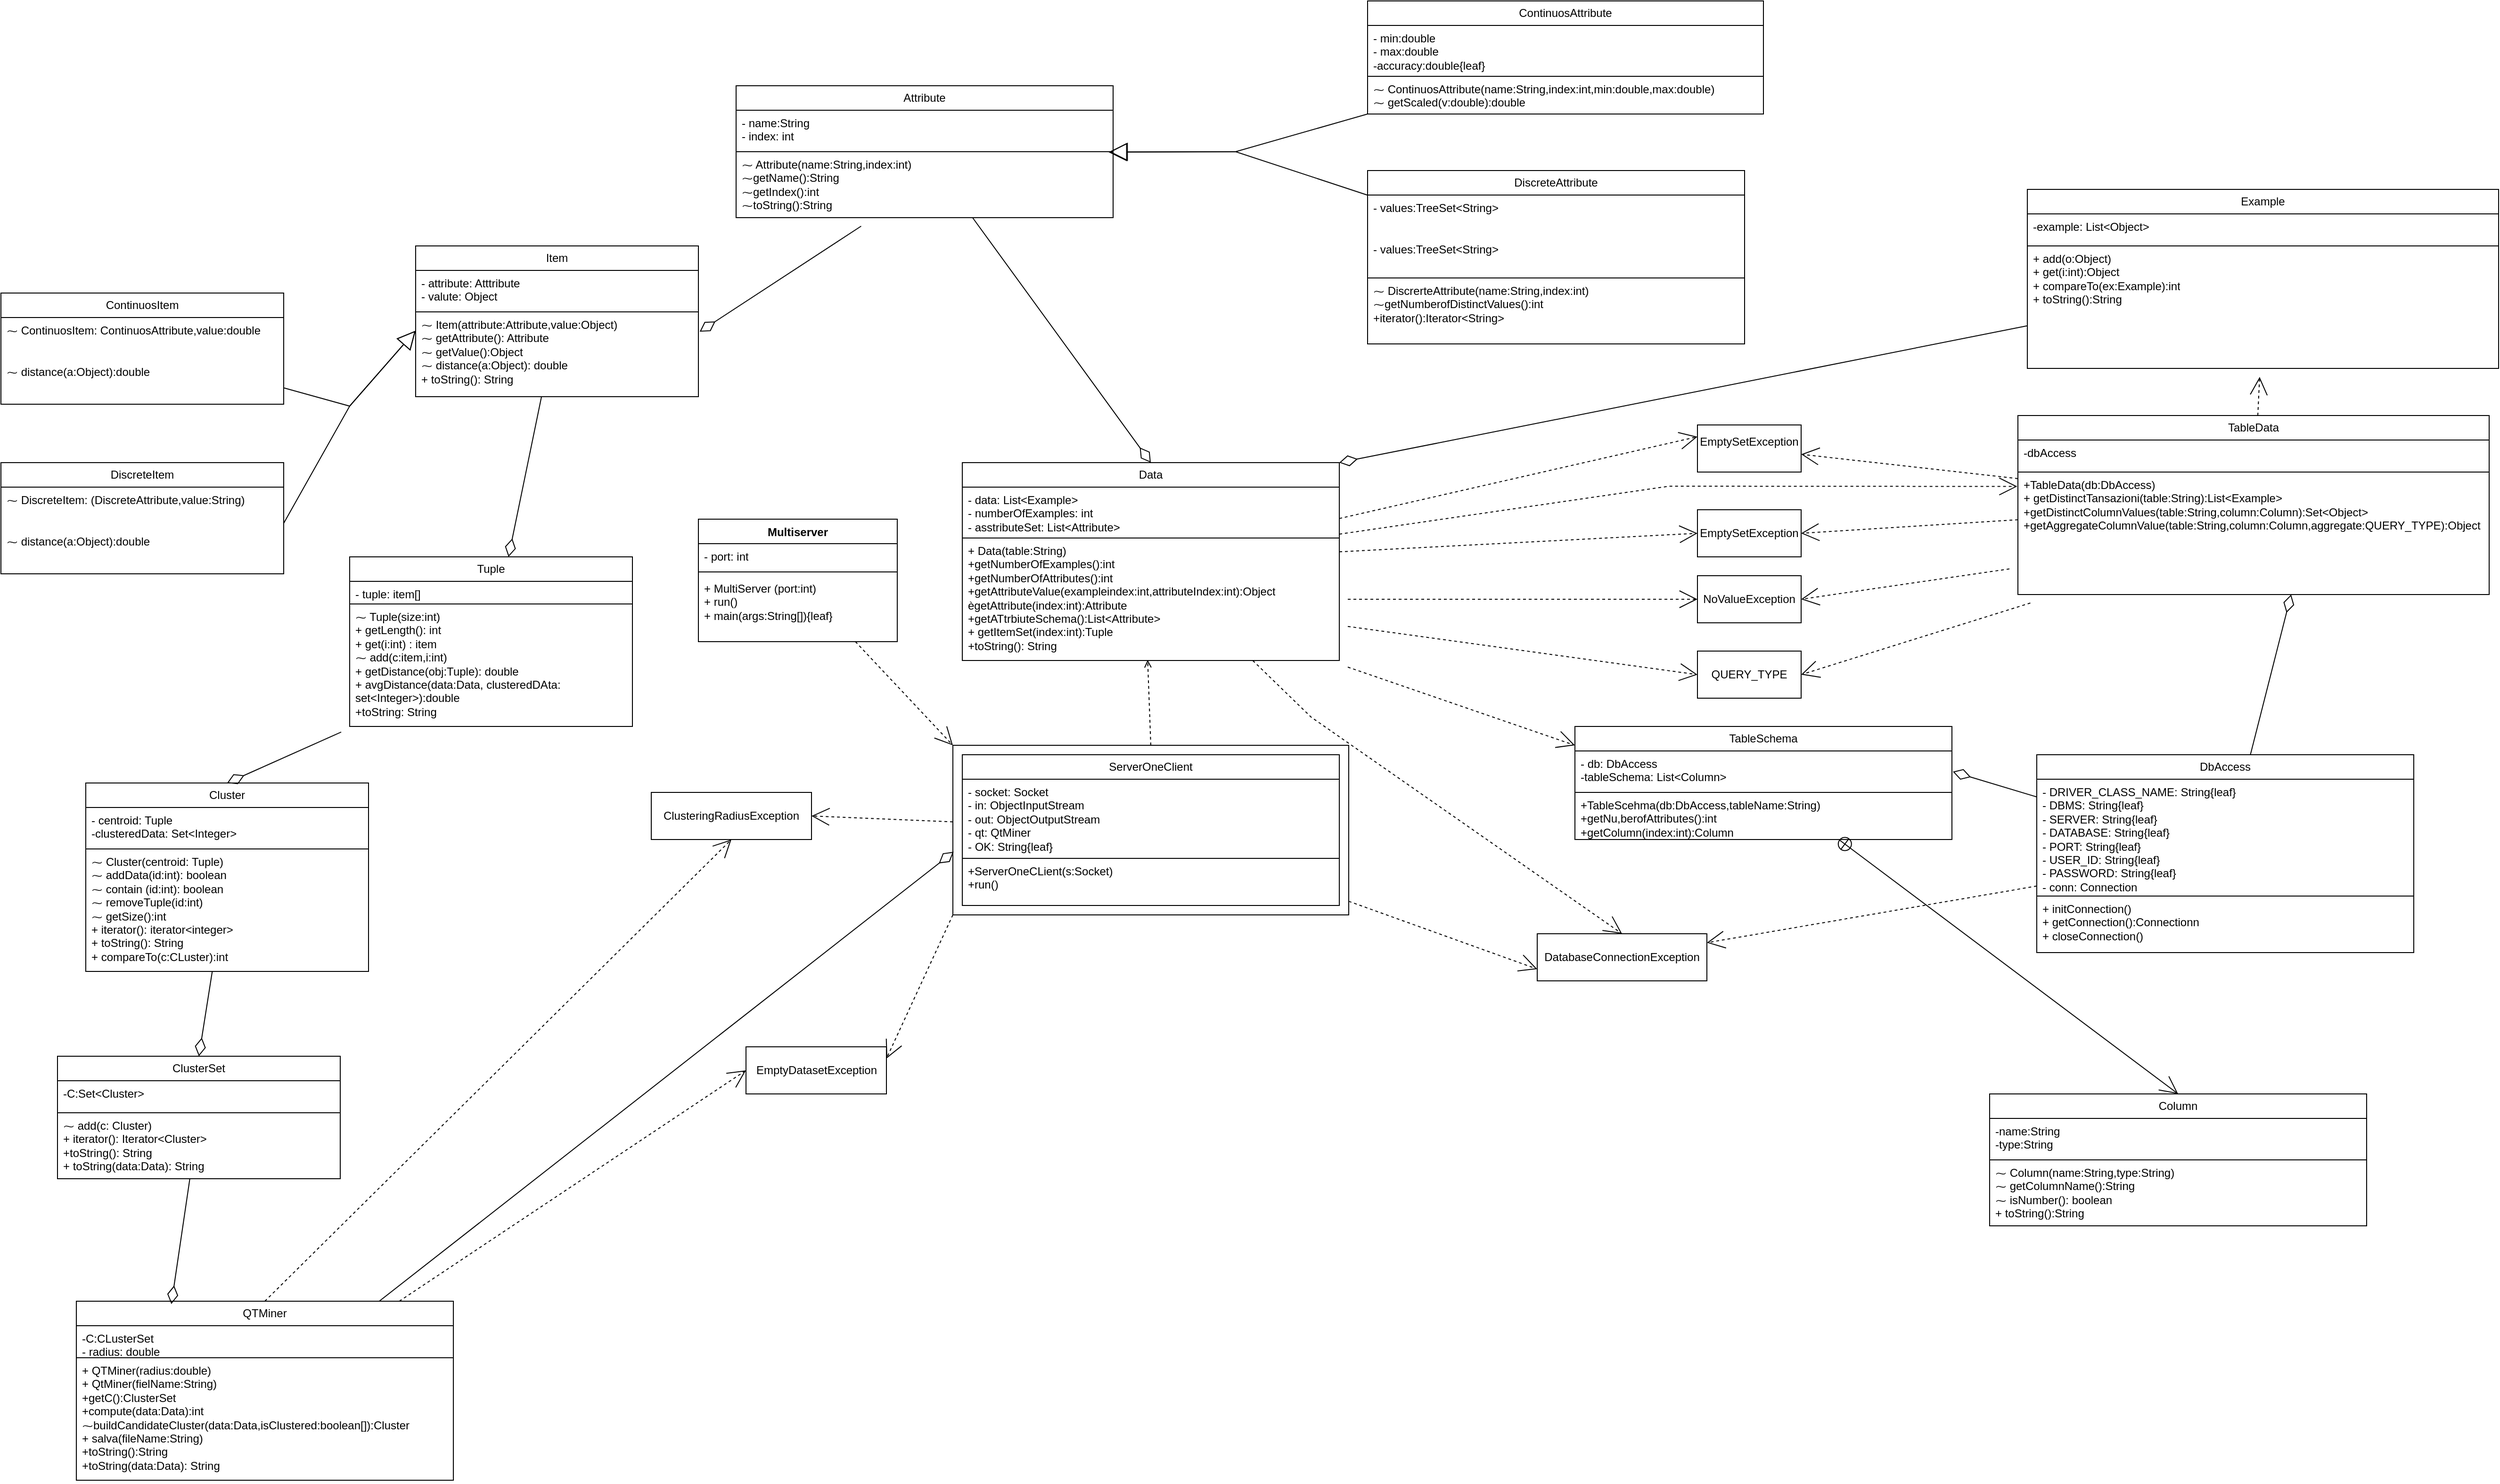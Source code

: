 <mxfile version="27.1.6">
  <diagram name="Pagina-1" id="mjdL0Gk-v7nQmJWpM4V3">
    <mxGraphModel dx="1026" dy="1801" grid="1" gridSize="10" guides="1" tooltips="1" connect="1" arrows="1" fold="1" page="1" pageScale="1" pageWidth="827" pageHeight="1169" math="0" shadow="0">
      <root>
        <mxCell id="0" />
        <mxCell id="1" parent="0" />
        <mxCell id="j_IgRKaj08mLGNsZqeZe-5" value="ContinuosItem" style="swimlane;fontStyle=0;childLayout=stackLayout;horizontal=1;startSize=26;fillColor=none;horizontalStack=0;resizeParent=1;resizeParentMax=0;resizeLast=0;collapsible=1;marginBottom=0;whiteSpace=wrap;html=1;" parent="1" vertex="1">
          <mxGeometry x="60" y="140" width="300" height="118" as="geometry" />
        </mxCell>
        <mxCell id="j_IgRKaj08mLGNsZqeZe-6" value="&lt;div&gt;⁓ ContinuosItem: ContinuosAttribute,value:double&lt;/div&gt;" style="text;strokeColor=none;fillColor=none;align=left;verticalAlign=top;spacingLeft=4;spacingRight=4;overflow=hidden;rotatable=0;points=[[0,0.5],[1,0.5]];portConstraint=eastwest;whiteSpace=wrap;html=1;" parent="j_IgRKaj08mLGNsZqeZe-5" vertex="1">
          <mxGeometry y="26" width="300" height="44" as="geometry" />
        </mxCell>
        <mxCell id="j_IgRKaj08mLGNsZqeZe-7" value="⁓ distance(a:Object):double" style="text;strokeColor=none;fillColor=none;align=left;verticalAlign=top;spacingLeft=4;spacingRight=4;overflow=hidden;rotatable=0;points=[[0,0.5],[1,0.5]];portConstraint=eastwest;whiteSpace=wrap;html=1;" parent="j_IgRKaj08mLGNsZqeZe-5" vertex="1">
          <mxGeometry y="70" width="300" height="48" as="geometry" />
        </mxCell>
        <mxCell id="Jh_SoKNnlVgna3IxLkLt-3" style="edgeStyle=none;shape=connector;rounded=0;orthogonalLoop=1;jettySize=auto;html=1;strokeColor=default;align=center;verticalAlign=middle;fontFamily=Helvetica;fontSize=11;fontColor=default;labelBackgroundColor=default;endArrow=block;exitX=1;exitY=0.871;exitDx=0;exitDy=0;exitPerimeter=0;endFill=0;strokeWidth=1;endSize=17;" parent="1" source="j_IgRKaj08mLGNsZqeZe-10" edge="1">
          <mxGeometry relative="1" as="geometry">
            <mxPoint x="500" y="180" as="targetPoint" />
            <Array as="points">
              <mxPoint x="430" y="260" />
            </Array>
          </mxGeometry>
        </mxCell>
        <mxCell id="j_IgRKaj08mLGNsZqeZe-9" value="DiscreteItem" style="swimlane;fontStyle=0;childLayout=stackLayout;horizontal=1;startSize=26;fillColor=none;horizontalStack=0;resizeParent=1;resizeParentMax=0;resizeLast=0;collapsible=1;marginBottom=0;whiteSpace=wrap;html=1;" parent="1" vertex="1">
          <mxGeometry x="60" y="320" width="300" height="118" as="geometry" />
        </mxCell>
        <mxCell id="j_IgRKaj08mLGNsZqeZe-10" value="&lt;div&gt;⁓ DiscreteItem: (DiscreteAttribute,value:String)&lt;/div&gt;" style="text;strokeColor=none;fillColor=none;align=left;verticalAlign=top;spacingLeft=4;spacingRight=4;overflow=hidden;rotatable=0;points=[[0,0.5],[1,0.5]];portConstraint=eastwest;whiteSpace=wrap;html=1;" parent="j_IgRKaj08mLGNsZqeZe-9" vertex="1">
          <mxGeometry y="26" width="300" height="44" as="geometry" />
        </mxCell>
        <mxCell id="j_IgRKaj08mLGNsZqeZe-11" value="⁓ distance(a:Object):double" style="text;strokeColor=none;fillColor=none;align=left;verticalAlign=top;spacingLeft=4;spacingRight=4;overflow=hidden;rotatable=0;points=[[0,0.5],[1,0.5]];portConstraint=eastwest;whiteSpace=wrap;html=1;" parent="j_IgRKaj08mLGNsZqeZe-9" vertex="1">
          <mxGeometry y="70" width="300" height="48" as="geometry" />
        </mxCell>
        <mxCell id="j_IgRKaj08mLGNsZqeZe-72" style="rounded=0;orthogonalLoop=1;jettySize=auto;html=1;strokeWidth=1;endSize=17;strokeColor=default;align=center;verticalAlign=middle;fontFamily=Helvetica;fontSize=11;fontColor=default;labelBackgroundColor=default;endArrow=diamondThin;endFill=0;" parent="1" source="j_IgRKaj08mLGNsZqeZe-13" target="j_IgRKaj08mLGNsZqeZe-17" edge="1">
          <mxGeometry relative="1" as="geometry" />
        </mxCell>
        <mxCell id="j_IgRKaj08mLGNsZqeZe-13" value="Item" style="swimlane;fontStyle=0;childLayout=stackLayout;horizontal=1;startSize=26;fillColor=none;horizontalStack=0;resizeParent=1;resizeParentMax=0;resizeLast=0;collapsible=1;marginBottom=0;whiteSpace=wrap;html=1;" parent="1" vertex="1">
          <mxGeometry x="500" y="90" width="300" height="160" as="geometry" />
        </mxCell>
        <mxCell id="j_IgRKaj08mLGNsZqeZe-14" value="&lt;div&gt;- attribute: Atttribute&lt;/div&gt;&lt;div&gt;- valute: Object&lt;/div&gt;" style="text;strokeColor=none;fillColor=none;align=left;verticalAlign=top;spacingLeft=4;spacingRight=4;overflow=hidden;rotatable=0;points=[[0,0.5],[1,0.5]];portConstraint=eastwest;whiteSpace=wrap;html=1;perimeterSpacing=1;" parent="j_IgRKaj08mLGNsZqeZe-13" vertex="1">
          <mxGeometry y="26" width="300" height="44" as="geometry" />
        </mxCell>
        <mxCell id="j_IgRKaj08mLGNsZqeZe-15" value="&lt;div&gt;⁓ Item(attribute:Attribute,value:Object)&lt;/div&gt;&lt;div&gt;⁓ getAttribute(): Attribute&lt;/div&gt;&lt;div&gt;⁓ getValue():Object&lt;/div&gt;&lt;div&gt;⁓ distance(a:Object): double&lt;/div&gt;&lt;div&gt;+ toString(): String&lt;/div&gt;" style="text;strokeColor=default;fillColor=none;align=left;verticalAlign=top;spacingLeft=4;spacingRight=4;overflow=hidden;rotatable=0;points=[[0,0.5],[1,0.5]];portConstraint=eastwest;whiteSpace=wrap;html=1;perimeterSpacing=9;" parent="j_IgRKaj08mLGNsZqeZe-13" vertex="1">
          <mxGeometry y="70" width="300" height="90" as="geometry" />
        </mxCell>
        <mxCell id="j_IgRKaj08mLGNsZqeZe-17" value="Tuple" style="swimlane;fontStyle=0;childLayout=stackLayout;horizontal=1;startSize=26;fillColor=none;horizontalStack=0;resizeParent=1;resizeParentMax=0;resizeLast=0;collapsible=1;marginBottom=0;whiteSpace=wrap;html=1;" parent="1" vertex="1">
          <mxGeometry x="430" y="420" width="300" height="180" as="geometry" />
        </mxCell>
        <mxCell id="j_IgRKaj08mLGNsZqeZe-18" value="- tuple: item[]" style="text;strokeColor=none;fillColor=none;align=left;verticalAlign=top;spacingLeft=4;spacingRight=4;overflow=hidden;rotatable=0;points=[[0,0.5],[1,0.5]];portConstraint=eastwest;whiteSpace=wrap;html=1;perimeterSpacing=1;" parent="j_IgRKaj08mLGNsZqeZe-17" vertex="1">
          <mxGeometry y="26" width="300" height="24" as="geometry" />
        </mxCell>
        <mxCell id="j_IgRKaj08mLGNsZqeZe-19" value="&lt;div&gt;⁓ Tuple(size:int)&lt;/div&gt;&lt;div&gt;+ getLength(): int&lt;/div&gt;&lt;div&gt;+ get(i:int) : item&lt;/div&gt;&lt;div&gt;⁓ add(c:item,i:int)&lt;/div&gt;&lt;div&gt;+ getDistance(obj:Tuple): double&lt;/div&gt;&lt;div&gt;+ avgDistance(data:Data, clusteredDAta: set&amp;lt;Integer&amp;gt;):double&lt;/div&gt;&lt;div&gt;+toString: String&amp;nbsp;&lt;/div&gt;" style="text;strokeColor=default;fillColor=none;align=left;verticalAlign=top;spacingLeft=4;spacingRight=4;overflow=hidden;rotatable=0;points=[[0,0.5],[1,0.5]];portConstraint=eastwest;whiteSpace=wrap;html=1;perimeterSpacing=9;" parent="j_IgRKaj08mLGNsZqeZe-17" vertex="1">
          <mxGeometry y="50" width="300" height="130" as="geometry" />
        </mxCell>
        <mxCell id="j_IgRKaj08mLGNsZqeZe-74" style="rounded=0;orthogonalLoop=1;jettySize=auto;html=1;entryX=0.5;entryY=0;entryDx=0;entryDy=0;strokeColor=default;align=center;verticalAlign=middle;fontFamily=Helvetica;fontSize=11;fontColor=default;labelBackgroundColor=default;endArrow=diamondThin;endFill=0;strokeWidth=1;endSize=17;" parent="1" source="j_IgRKaj08mLGNsZqeZe-21" target="j_IgRKaj08mLGNsZqeZe-24" edge="1">
          <mxGeometry relative="1" as="geometry" />
        </mxCell>
        <mxCell id="j_IgRKaj08mLGNsZqeZe-21" value="Cluster" style="swimlane;fontStyle=0;childLayout=stackLayout;horizontal=1;startSize=26;fillColor=none;horizontalStack=0;resizeParent=1;resizeParentMax=0;resizeLast=0;collapsible=1;marginBottom=0;whiteSpace=wrap;html=1;" parent="1" vertex="1">
          <mxGeometry x="150" y="660" width="300" height="200" as="geometry" />
        </mxCell>
        <mxCell id="j_IgRKaj08mLGNsZqeZe-22" value="&lt;div&gt;- centroid: Tuple&lt;/div&gt;&lt;div&gt;-clusteredData: Set&amp;lt;Integer&amp;gt;&lt;/div&gt;" style="text;strokeColor=none;fillColor=none;align=left;verticalAlign=top;spacingLeft=4;spacingRight=4;overflow=hidden;rotatable=0;points=[[0,0.5],[1,0.5]];portConstraint=eastwest;whiteSpace=wrap;html=1;perimeterSpacing=1;" parent="j_IgRKaj08mLGNsZqeZe-21" vertex="1">
          <mxGeometry y="26" width="300" height="44" as="geometry" />
        </mxCell>
        <mxCell id="j_IgRKaj08mLGNsZqeZe-23" value="&lt;div&gt;⁓ Cluster(centroid: Tuple)&lt;/div&gt;&lt;div&gt;⁓ addData(id:int): boolean&lt;/div&gt;&lt;div&gt;⁓ contain (id:int): boolean&lt;/div&gt;&lt;div&gt;⁓ removeTuple(id:int)&lt;/div&gt;&lt;div&gt;⁓ getSize():int&lt;/div&gt;&lt;div&gt;+ iterator(): iterator&amp;lt;integer&amp;gt;&lt;/div&gt;&lt;div&gt;+ toString(): String&lt;/div&gt;&lt;div&gt;+ compareTo(c:CLuster):int&lt;/div&gt;" style="text;strokeColor=default;fillColor=none;align=left;verticalAlign=top;spacingLeft=4;spacingRight=4;overflow=hidden;rotatable=0;points=[[0,0.5],[1,0.5]];portConstraint=eastwest;whiteSpace=wrap;html=1;perimeterSpacing=9;" parent="j_IgRKaj08mLGNsZqeZe-21" vertex="1">
          <mxGeometry y="70" width="300" height="130" as="geometry" />
        </mxCell>
        <mxCell id="j_IgRKaj08mLGNsZqeZe-75" style="rounded=0;orthogonalLoop=1;jettySize=auto;html=1;entryX=0.252;entryY=0.016;entryDx=0;entryDy=0;strokeColor=default;align=center;verticalAlign=middle;fontFamily=Helvetica;fontSize=11;fontColor=default;labelBackgroundColor=default;endArrow=diamondThin;endFill=0;strokeWidth=1;endSize=17;entryPerimeter=0;" parent="1" source="j_IgRKaj08mLGNsZqeZe-24" target="j_IgRKaj08mLGNsZqeZe-27" edge="1">
          <mxGeometry relative="1" as="geometry" />
        </mxCell>
        <mxCell id="Jh_SoKNnlVgna3IxLkLt-12" style="edgeStyle=none;shape=connector;rounded=0;orthogonalLoop=1;jettySize=auto;html=1;entryX=0.5;entryY=1;entryDx=0;entryDy=0;strokeColor=default;align=center;verticalAlign=middle;fontFamily=Helvetica;fontSize=11;fontColor=default;labelBackgroundColor=default;endArrow=open;dashed=1;endFill=0;strokeWidth=1;endSize=17;exitX=0.5;exitY=0;exitDx=0;exitDy=0;" parent="1" source="j_IgRKaj08mLGNsZqeZe-27" target="j_IgRKaj08mLGNsZqeZe-36" edge="1">
          <mxGeometry relative="1" as="geometry" />
        </mxCell>
        <mxCell id="j_IgRKaj08mLGNsZqeZe-24" value="ClusterSet" style="swimlane;fontStyle=0;childLayout=stackLayout;horizontal=1;startSize=26;fillColor=none;horizontalStack=0;resizeParent=1;resizeParentMax=0;resizeLast=0;collapsible=1;marginBottom=0;whiteSpace=wrap;html=1;" parent="1" vertex="1">
          <mxGeometry x="120" y="950" width="300" height="130" as="geometry" />
        </mxCell>
        <mxCell id="j_IgRKaj08mLGNsZqeZe-25" value="-C:Set&amp;lt;Cluster&amp;gt;" style="text;strokeColor=none;fillColor=none;align=left;verticalAlign=top;spacingLeft=4;spacingRight=4;overflow=hidden;rotatable=0;points=[[0,0.5],[1,0.5]];portConstraint=eastwest;whiteSpace=wrap;html=1;perimeterSpacing=1;" parent="j_IgRKaj08mLGNsZqeZe-24" vertex="1">
          <mxGeometry y="26" width="300" height="34" as="geometry" />
        </mxCell>
        <mxCell id="j_IgRKaj08mLGNsZqeZe-26" value="&lt;div&gt;⁓ add(c: Cluster)&lt;/div&gt;&lt;div&gt;+ iterator(): Iterator&amp;lt;Cluster&amp;gt;&lt;/div&gt;&lt;div&gt;+toString(): String&lt;/div&gt;&lt;div&gt;+ toString(data:Data): String&lt;/div&gt;" style="text;strokeColor=default;fillColor=none;align=left;verticalAlign=top;spacingLeft=4;spacingRight=4;overflow=hidden;rotatable=0;points=[[0,0.5],[1,0.5]];portConstraint=eastwest;whiteSpace=wrap;html=1;perimeterSpacing=9;" parent="j_IgRKaj08mLGNsZqeZe-24" vertex="1">
          <mxGeometry y="60" width="300" height="70" as="geometry" />
        </mxCell>
        <mxCell id="Jh_SoKNnlVgna3IxLkLt-9" style="edgeStyle=none;shape=connector;rounded=0;orthogonalLoop=1;jettySize=auto;html=1;entryX=0;entryY=0.5;entryDx=0;entryDy=0;strokeColor=default;align=center;verticalAlign=middle;fontFamily=Helvetica;fontSize=11;fontColor=default;labelBackgroundColor=default;endArrow=open;dashed=1;endFill=0;strokeWidth=1;endSize=17;" parent="1" source="j_IgRKaj08mLGNsZqeZe-27" target="j_IgRKaj08mLGNsZqeZe-37" edge="1">
          <mxGeometry relative="1" as="geometry" />
        </mxCell>
        <mxCell id="j_IgRKaj08mLGNsZqeZe-27" value="QTMiner" style="swimlane;fontStyle=0;childLayout=stackLayout;horizontal=1;startSize=26;fillColor=none;horizontalStack=0;resizeParent=1;resizeParentMax=0;resizeLast=0;collapsible=1;marginBottom=0;whiteSpace=wrap;html=1;" parent="1" vertex="1">
          <mxGeometry x="140" y="1210" width="400" height="190" as="geometry" />
        </mxCell>
        <mxCell id="j_IgRKaj08mLGNsZqeZe-28" value="&lt;div&gt;-C:CLusterSet&lt;/div&gt;&lt;div&gt;- radius: double&lt;/div&gt;" style="text;strokeColor=none;fillColor=none;align=left;verticalAlign=top;spacingLeft=4;spacingRight=4;overflow=hidden;rotatable=0;points=[[0,0.5],[1,0.5]];portConstraint=eastwest;whiteSpace=wrap;html=1;perimeterSpacing=1;" parent="j_IgRKaj08mLGNsZqeZe-27" vertex="1">
          <mxGeometry y="26" width="400" height="34" as="geometry" />
        </mxCell>
        <mxCell id="j_IgRKaj08mLGNsZqeZe-29" value="&lt;div&gt;+ QTMiner(radius:double)&lt;/div&gt;&lt;div&gt;+ QtMiner(fielName:String)&lt;/div&gt;&lt;div&gt;+getC():ClusterSet&lt;/div&gt;&lt;div&gt;+compute(data:Data):int&lt;/div&gt;&lt;div&gt;⁓buildCandidateCluster(data:Data,isClustered:boolean[]):Cluster&lt;/div&gt;&lt;div&gt;+ salva(fileName:String)&lt;/div&gt;&lt;div&gt;+toString():String&lt;/div&gt;&lt;div&gt;+toString(data:Data): String&lt;/div&gt;" style="text;strokeColor=default;fillColor=none;align=left;verticalAlign=top;spacingLeft=4;spacingRight=4;overflow=hidden;rotatable=0;points=[[0,0.5],[1,0.5]];portConstraint=eastwest;whiteSpace=wrap;html=1;perimeterSpacing=9;" parent="j_IgRKaj08mLGNsZqeZe-27" vertex="1">
          <mxGeometry y="60" width="400" height="130" as="geometry" />
        </mxCell>
        <mxCell id="j_IgRKaj08mLGNsZqeZe-36" value="&lt;div&gt;ClusteringRadiusException&lt;/div&gt;" style="html=1;whiteSpace=wrap;" parent="1" vertex="1">
          <mxGeometry x="750" y="670" width="170" height="50" as="geometry" />
        </mxCell>
        <mxCell id="j_IgRKaj08mLGNsZqeZe-37" value="EmptyDatasetException" style="html=1;whiteSpace=wrap;" parent="1" vertex="1">
          <mxGeometry x="850.5" y="940" width="149" height="50" as="geometry" />
        </mxCell>
        <mxCell id="j_IgRKaj08mLGNsZqeZe-70" style="rounded=0;orthogonalLoop=1;jettySize=auto;html=1;entryX=0.5;entryY=0;entryDx=0;entryDy=0;endArrow=diamondThin;endFill=0;strokeWidth=1;endSize=17;" parent="1" source="j_IgRKaj08mLGNsZqeZe-38" target="j_IgRKaj08mLGNsZqeZe-41" edge="1">
          <mxGeometry relative="1" as="geometry" />
        </mxCell>
        <mxCell id="j_IgRKaj08mLGNsZqeZe-38" value="Attribute" style="swimlane;fontStyle=0;childLayout=stackLayout;horizontal=1;startSize=26;fillColor=none;horizontalStack=0;resizeParent=1;resizeParentMax=0;resizeLast=0;collapsible=1;marginBottom=0;whiteSpace=wrap;html=1;" parent="1" vertex="1">
          <mxGeometry x="840" y="-80" width="400" height="140" as="geometry" />
        </mxCell>
        <mxCell id="j_IgRKaj08mLGNsZqeZe-39" value="&lt;div&gt;- name:String&lt;/div&gt;&lt;div&gt;- index: int&lt;/div&gt;&lt;div&gt;&lt;br&gt;&lt;/div&gt;" style="text;strokeColor=none;fillColor=none;align=left;verticalAlign=top;spacingLeft=4;spacingRight=4;overflow=hidden;rotatable=0;points=[[0,0.5],[1,0.5]];portConstraint=eastwest;whiteSpace=wrap;html=1;perimeterSpacing=1;" parent="j_IgRKaj08mLGNsZqeZe-38" vertex="1">
          <mxGeometry y="26" width="400" height="44" as="geometry" />
        </mxCell>
        <mxCell id="j_IgRKaj08mLGNsZqeZe-40" value="&lt;div&gt;⁓ Attribute(name:String,index:int)&lt;/div&gt;&lt;div&gt;⁓getName():String&lt;/div&gt;&lt;div&gt;⁓getIndex():int&lt;/div&gt;&lt;div&gt;⁓toString():String&lt;/div&gt;" style="text;strokeColor=default;fillColor=none;align=left;verticalAlign=top;spacingLeft=4;spacingRight=4;overflow=hidden;rotatable=0;points=[[0,0.5],[1,0.5]];portConstraint=eastwest;whiteSpace=wrap;html=1;perimeterSpacing=9;" parent="j_IgRKaj08mLGNsZqeZe-38" vertex="1">
          <mxGeometry y="70" width="400" height="70" as="geometry" />
        </mxCell>
        <mxCell id="oClaRUlcPeEchSdd5WKU-6" style="edgeStyle=none;shape=connector;rounded=0;orthogonalLoop=1;jettySize=auto;html=1;entryX=0;entryY=0.5;entryDx=0;entryDy=0;dashed=1;strokeColor=default;strokeWidth=1;align=center;verticalAlign=middle;fontFamily=Helvetica;fontSize=11;fontColor=default;labelBackgroundColor=default;endArrow=open;endFill=0;endSize=17;" parent="1" source="j_IgRKaj08mLGNsZqeZe-41" target="j_IgRKaj08mLGNsZqeZe-89" edge="1">
          <mxGeometry relative="1" as="geometry" />
        </mxCell>
        <mxCell id="oClaRUlcPeEchSdd5WKU-13" style="edgeStyle=none;shape=connector;rounded=0;orthogonalLoop=1;jettySize=auto;html=1;entryX=0.5;entryY=0;entryDx=0;entryDy=0;dashed=1;strokeColor=default;strokeWidth=1;align=center;verticalAlign=middle;fontFamily=Helvetica;fontSize=11;fontColor=default;labelBackgroundColor=default;endArrow=open;endFill=0;endSize=17;" parent="1" source="j_IgRKaj08mLGNsZqeZe-41" target="j_IgRKaj08mLGNsZqeZe-92" edge="1">
          <mxGeometry relative="1" as="geometry">
            <Array as="points">
              <mxPoint x="1450" y="590" />
            </Array>
          </mxGeometry>
        </mxCell>
        <mxCell id="oClaRUlcPeEchSdd5WKU-46" style="edgeStyle=none;shape=connector;rounded=0;orthogonalLoop=1;jettySize=auto;html=1;entryX=0;entryY=0.25;entryDx=0;entryDy=0;dashed=1;strokeColor=default;strokeWidth=1;align=center;verticalAlign=middle;fontFamily=Helvetica;fontSize=11;fontColor=default;labelBackgroundColor=default;endArrow=open;endFill=0;endSize=17;" parent="1" source="j_IgRKaj08mLGNsZqeZe-41" target="j_IgRKaj08mLGNsZqeZe-91" edge="1">
          <mxGeometry relative="1" as="geometry" />
        </mxCell>
        <mxCell id="j_IgRKaj08mLGNsZqeZe-41" value="Data" style="swimlane;fontStyle=0;childLayout=stackLayout;horizontal=1;startSize=26;fillColor=none;horizontalStack=0;resizeParent=1;resizeParentMax=0;resizeLast=0;collapsible=1;marginBottom=0;whiteSpace=wrap;html=1;" parent="1" vertex="1">
          <mxGeometry x="1080" y="320" width="400" height="210" as="geometry" />
        </mxCell>
        <mxCell id="j_IgRKaj08mLGNsZqeZe-42" value="&lt;div&gt;- data: List&amp;lt;Example&amp;gt;&lt;/div&gt;&lt;div&gt;- numberOfExamples: int&lt;/div&gt;&lt;div&gt;- asstributeSet: List&amp;lt;Attribute&amp;gt;&lt;/div&gt;" style="text;strokeColor=none;fillColor=none;align=left;verticalAlign=top;spacingLeft=4;spacingRight=4;overflow=hidden;rotatable=0;points=[[0,0.5],[1,0.5]];portConstraint=eastwest;whiteSpace=wrap;html=1;perimeterSpacing=1;" parent="j_IgRKaj08mLGNsZqeZe-41" vertex="1">
          <mxGeometry y="26" width="400" height="54" as="geometry" />
        </mxCell>
        <mxCell id="j_IgRKaj08mLGNsZqeZe-43" value="&lt;div&gt;+ Data(table:String)&lt;/div&gt;&lt;div&gt;+getNumberOfExamples():int&lt;/div&gt;&lt;div&gt;+getNumberOfAttributes():int&lt;/div&gt;&lt;div&gt;+getAttributeValue(exampleindex:int,attributeIndex:int):Object&lt;/div&gt;&lt;div&gt;ègetAttribute(index:int):Attribute&lt;/div&gt;&lt;div&gt;+getATtrbiuteSchema():List&amp;lt;Attribute&amp;gt;&lt;/div&gt;&lt;div&gt;+ getItemSet(index:int):Tuple&lt;/div&gt;&lt;div&gt;+toString(): String&lt;/div&gt;" style="text;strokeColor=default;fillColor=none;align=left;verticalAlign=top;spacingLeft=4;spacingRight=4;overflow=hidden;rotatable=0;points=[[0,0.5],[1,0.5]];portConstraint=eastwest;whiteSpace=wrap;html=1;perimeterSpacing=9;" parent="j_IgRKaj08mLGNsZqeZe-41" vertex="1">
          <mxGeometry y="80" width="400" height="130" as="geometry" />
        </mxCell>
        <mxCell id="j_IgRKaj08mLGNsZqeZe-83" style="rounded=0;orthogonalLoop=1;jettySize=auto;html=1;entryX=0.5;entryY=0;entryDx=0;entryDy=0;strokeColor=default;startArrow=circlePlus;startFill=0;endArrow=open;endFill=0;strokeWidth=1;endSize=17;" parent="1" source="j_IgRKaj08mLGNsZqeZe-45" target="j_IgRKaj08mLGNsZqeZe-48" edge="1">
          <mxGeometry relative="1" as="geometry" />
        </mxCell>
        <mxCell id="j_IgRKaj08mLGNsZqeZe-45" value="TableSchema" style="swimlane;fontStyle=0;childLayout=stackLayout;horizontal=1;startSize=26;fillColor=none;horizontalStack=0;resizeParent=1;resizeParentMax=0;resizeLast=0;collapsible=1;marginBottom=0;whiteSpace=wrap;html=1;" parent="1" vertex="1">
          <mxGeometry x="1730" y="600" width="400" height="120" as="geometry" />
        </mxCell>
        <mxCell id="j_IgRKaj08mLGNsZqeZe-46" value="&lt;div&gt;- db: DbAccess&lt;/div&gt;&lt;div&gt;-tableSchema: List&amp;lt;Column&amp;gt;&lt;/div&gt;" style="text;strokeColor=none;fillColor=none;align=left;verticalAlign=top;spacingLeft=4;spacingRight=4;overflow=hidden;rotatable=0;points=[[0,0.5],[1,0.5]];portConstraint=eastwest;whiteSpace=wrap;html=1;perimeterSpacing=1;" parent="j_IgRKaj08mLGNsZqeZe-45" vertex="1">
          <mxGeometry y="26" width="400" height="44" as="geometry" />
        </mxCell>
        <mxCell id="j_IgRKaj08mLGNsZqeZe-47" value="&lt;div&gt;+TableScehma(db:DbAccess,tableName:String)&lt;/div&gt;&lt;div&gt;+getNu,berofAttributes():int&lt;/div&gt;&lt;div&gt;+getColumn(index:int):Column&lt;/div&gt;" style="text;strokeColor=default;fillColor=none;align=left;verticalAlign=top;spacingLeft=4;spacingRight=4;overflow=hidden;rotatable=0;points=[[0,0.5],[1,0.5]];portConstraint=eastwest;whiteSpace=wrap;html=1;perimeterSpacing=9;" parent="j_IgRKaj08mLGNsZqeZe-45" vertex="1">
          <mxGeometry y="70" width="400" height="50" as="geometry" />
        </mxCell>
        <mxCell id="j_IgRKaj08mLGNsZqeZe-48" value="Column" style="swimlane;fontStyle=0;childLayout=stackLayout;horizontal=1;startSize=26;fillColor=none;horizontalStack=0;resizeParent=1;resizeParentMax=0;resizeLast=0;collapsible=1;marginBottom=0;whiteSpace=wrap;html=1;" parent="1" vertex="1">
          <mxGeometry x="2170" y="990" width="400" height="140" as="geometry" />
        </mxCell>
        <mxCell id="j_IgRKaj08mLGNsZqeZe-49" value="&lt;div&gt;-name:String&lt;/div&gt;&lt;div&gt;-type:String&lt;/div&gt;&lt;div&gt;&lt;br&gt;&lt;/div&gt;" style="text;strokeColor=none;fillColor=none;align=left;verticalAlign=top;spacingLeft=4;spacingRight=4;overflow=hidden;rotatable=0;points=[[0,0.5],[1,0.5]];portConstraint=eastwest;whiteSpace=wrap;html=1;perimeterSpacing=1;" parent="j_IgRKaj08mLGNsZqeZe-48" vertex="1">
          <mxGeometry y="26" width="400" height="44" as="geometry" />
        </mxCell>
        <mxCell id="j_IgRKaj08mLGNsZqeZe-50" value="&lt;div&gt;⁓ Column(name:String,type:String)&lt;/div&gt;&lt;div&gt;⁓ getColumnName():String&lt;/div&gt;&lt;div&gt;⁓ isNumber(): boolean&lt;/div&gt;&lt;div&gt;+ toString():String&lt;/div&gt;" style="text;strokeColor=default;fillColor=none;align=left;verticalAlign=top;spacingLeft=4;spacingRight=4;overflow=hidden;rotatable=0;points=[[0,0.5],[1,0.5]];portConstraint=eastwest;whiteSpace=wrap;html=1;perimeterSpacing=9;" parent="j_IgRKaj08mLGNsZqeZe-48" vertex="1">
          <mxGeometry y="70" width="400" height="70" as="geometry" />
        </mxCell>
        <mxCell id="Jh_SoKNnlVgna3IxLkLt-8" style="edgeStyle=none;shape=connector;rounded=0;orthogonalLoop=1;jettySize=auto;html=1;entryX=1;entryY=0.5;entryDx=0;entryDy=0;strokeColor=default;align=center;verticalAlign=middle;fontFamily=Helvetica;fontSize=11;fontColor=default;labelBackgroundColor=default;endArrow=diamondThin;endFill=0;strokeWidth=1;endSize=17;" parent="1" source="j_IgRKaj08mLGNsZqeZe-51" target="j_IgRKaj08mLGNsZqeZe-46" edge="1">
          <mxGeometry relative="1" as="geometry" />
        </mxCell>
        <mxCell id="oClaRUlcPeEchSdd5WKU-4" style="edgeStyle=none;shape=connector;rounded=0;orthogonalLoop=1;jettySize=auto;html=1;dashed=1;strokeColor=default;strokeWidth=1;align=center;verticalAlign=middle;fontFamily=Helvetica;fontSize=11;fontColor=default;labelBackgroundColor=default;endArrow=open;endFill=0;endSize=17;" parent="1" source="j_IgRKaj08mLGNsZqeZe-51" target="j_IgRKaj08mLGNsZqeZe-92" edge="1">
          <mxGeometry relative="1" as="geometry" />
        </mxCell>
        <mxCell id="j_IgRKaj08mLGNsZqeZe-51" value="DbAccess" style="swimlane;fontStyle=0;childLayout=stackLayout;horizontal=1;startSize=26;fillColor=none;horizontalStack=0;resizeParent=1;resizeParentMax=0;resizeLast=0;collapsible=1;marginBottom=0;whiteSpace=wrap;html=1;" parent="1" vertex="1">
          <mxGeometry x="2220" y="630" width="400" height="210" as="geometry" />
        </mxCell>
        <mxCell id="j_IgRKaj08mLGNsZqeZe-52" value="&lt;div&gt;- DRIVER_CLASS_NAME: String{leaf}&lt;/div&gt;&lt;div&gt;- DBMS: String{leaf}&lt;/div&gt;&lt;div&gt;- SERVER: String{leaf}&lt;/div&gt;&lt;div&gt;- DATABASE: String{leaf}&lt;/div&gt;&lt;div&gt;- PORT: String{leaf}&lt;/div&gt;&lt;div&gt;- USER_ID:&amp;nbsp;String{leaf}&lt;/div&gt;&lt;div&gt;- PASSWORD:&amp;nbsp;String{leaf}&lt;/div&gt;&lt;div&gt;- conn: Connection&lt;/div&gt;" style="text;strokeColor=none;fillColor=none;align=left;verticalAlign=top;spacingLeft=4;spacingRight=4;overflow=hidden;rotatable=0;points=[[0,0.5],[1,0.5]];portConstraint=eastwest;whiteSpace=wrap;html=1;perimeterSpacing=1;" parent="j_IgRKaj08mLGNsZqeZe-51" vertex="1">
          <mxGeometry y="26" width="400" height="124" as="geometry" />
        </mxCell>
        <mxCell id="j_IgRKaj08mLGNsZqeZe-53" value="&lt;div&gt;+ initConnection()&lt;/div&gt;&lt;div&gt;+ getConnection():Connectionn&lt;/div&gt;&lt;div&gt;+ closeConnection()&lt;/div&gt;" style="text;strokeColor=default;fillColor=none;align=left;verticalAlign=top;spacingLeft=4;spacingRight=4;overflow=hidden;rotatable=0;points=[[0,0.5],[1,0.5]];portConstraint=eastwest;whiteSpace=wrap;html=1;perimeterSpacing=9;" parent="j_IgRKaj08mLGNsZqeZe-51" vertex="1">
          <mxGeometry y="150" width="400" height="60" as="geometry" />
        </mxCell>
        <mxCell id="j_IgRKaj08mLGNsZqeZe-85" style="rounded=0;orthogonalLoop=1;jettySize=auto;html=1;dashed=1;endArrow=open;endFill=0;strokeWidth=1;endSize=17;" parent="1" source="j_IgRKaj08mLGNsZqeZe-54" target="j_IgRKaj08mLGNsZqeZe-59" edge="1">
          <mxGeometry relative="1" as="geometry" />
        </mxCell>
        <mxCell id="oClaRUlcPeEchSdd5WKU-5" style="edgeStyle=none;shape=connector;rounded=0;orthogonalLoop=1;jettySize=auto;html=1;entryX=1;entryY=0.5;entryDx=0;entryDy=0;dashed=1;strokeColor=default;strokeWidth=1;align=center;verticalAlign=middle;fontFamily=Helvetica;fontSize=11;fontColor=default;labelBackgroundColor=default;endArrow=open;endFill=0;endSize=17;" parent="1" source="j_IgRKaj08mLGNsZqeZe-54" target="j_IgRKaj08mLGNsZqeZe-89" edge="1">
          <mxGeometry relative="1" as="geometry" />
        </mxCell>
        <mxCell id="oClaRUlcPeEchSdd5WKU-47" style="edgeStyle=none;shape=connector;rounded=0;orthogonalLoop=1;jettySize=auto;html=1;dashed=1;strokeColor=default;strokeWidth=1;align=center;verticalAlign=middle;fontFamily=Helvetica;fontSize=11;fontColor=default;labelBackgroundColor=default;endArrow=open;endFill=0;endSize=17;" parent="1" source="j_IgRKaj08mLGNsZqeZe-54" target="j_IgRKaj08mLGNsZqeZe-91" edge="1">
          <mxGeometry relative="1" as="geometry" />
        </mxCell>
        <mxCell id="j_IgRKaj08mLGNsZqeZe-54" value="TableData" style="swimlane;fontStyle=0;childLayout=stackLayout;horizontal=1;startSize=26;fillColor=none;horizontalStack=0;resizeParent=1;resizeParentMax=0;resizeLast=0;collapsible=1;marginBottom=0;whiteSpace=wrap;html=1;" parent="1" vertex="1">
          <mxGeometry x="2200" y="270" width="500" height="190" as="geometry" />
        </mxCell>
        <mxCell id="j_IgRKaj08mLGNsZqeZe-55" value="-dbAccess" style="text;strokeColor=none;fillColor=none;align=left;verticalAlign=top;spacingLeft=4;spacingRight=4;overflow=hidden;rotatable=0;points=[[0,0.5],[1,0.5]];portConstraint=eastwest;whiteSpace=wrap;html=1;perimeterSpacing=1;" parent="j_IgRKaj08mLGNsZqeZe-54" vertex="1">
          <mxGeometry y="26" width="500" height="34" as="geometry" />
        </mxCell>
        <mxCell id="j_IgRKaj08mLGNsZqeZe-56" value="&lt;div&gt;+TableData(db:DbAccess)&lt;/div&gt;&lt;div&gt;+ getDistinctTansazioni(table:String):List&amp;lt;Example&amp;gt;&lt;/div&gt;&lt;div&gt;+getDistinctColumnValues(table:String,column:Column):Set&amp;lt;Object&amp;gt;&lt;/div&gt;&lt;div&gt;+getAggregateColumnValue(table:String,column:Column,aggregate:QUERY_TYPE):Object&lt;/div&gt;" style="text;strokeColor=default;fillColor=none;align=left;verticalAlign=top;spacingLeft=4;spacingRight=4;overflow=hidden;rotatable=0;points=[[0,0.5],[1,0.5]];portConstraint=eastwest;whiteSpace=wrap;html=1;perimeterSpacing=9;" parent="j_IgRKaj08mLGNsZqeZe-54" vertex="1">
          <mxGeometry y="60" width="500" height="130" as="geometry" />
        </mxCell>
        <mxCell id="j_IgRKaj08mLGNsZqeZe-86" style="rounded=0;orthogonalLoop=1;jettySize=auto;html=1;entryX=1;entryY=0;entryDx=0;entryDy=0;endArrow=diamondThin;endFill=0;strokeWidth=1;endSize=17;" parent="1" source="j_IgRKaj08mLGNsZqeZe-57" target="j_IgRKaj08mLGNsZqeZe-41" edge="1">
          <mxGeometry relative="1" as="geometry" />
        </mxCell>
        <mxCell id="j_IgRKaj08mLGNsZqeZe-57" value="Example" style="swimlane;fontStyle=0;childLayout=stackLayout;horizontal=1;startSize=26;fillColor=none;horizontalStack=0;resizeParent=1;resizeParentMax=0;resizeLast=0;collapsible=1;marginBottom=0;whiteSpace=wrap;html=1;" parent="1" vertex="1">
          <mxGeometry x="2210" y="30" width="500" height="190" as="geometry" />
        </mxCell>
        <mxCell id="j_IgRKaj08mLGNsZqeZe-58" value="-example: List&amp;lt;Object&amp;gt;" style="text;strokeColor=none;fillColor=none;align=left;verticalAlign=top;spacingLeft=4;spacingRight=4;overflow=hidden;rotatable=0;points=[[0,0.5],[1,0.5]];portConstraint=eastwest;whiteSpace=wrap;html=1;perimeterSpacing=1;" parent="j_IgRKaj08mLGNsZqeZe-57" vertex="1">
          <mxGeometry y="26" width="500" height="34" as="geometry" />
        </mxCell>
        <mxCell id="j_IgRKaj08mLGNsZqeZe-59" value="&lt;div&gt;+ add(o:Object)&lt;/div&gt;&lt;div&gt;+ get(i:int):Object&lt;/div&gt;&lt;div&gt;+ compareTo(ex:Example):int&lt;/div&gt;&lt;div&gt;+ toString():String&lt;/div&gt;" style="text;strokeColor=default;fillColor=none;align=left;verticalAlign=top;spacingLeft=4;spacingRight=4;overflow=hidden;rotatable=0;points=[[0,0.5],[1,0.5]];portConstraint=eastwest;whiteSpace=wrap;html=1;perimeterSpacing=9;" parent="j_IgRKaj08mLGNsZqeZe-57" vertex="1">
          <mxGeometry y="60" width="500" height="130" as="geometry" />
        </mxCell>
        <mxCell id="j_IgRKaj08mLGNsZqeZe-60" value="DiscreteAttribute" style="swimlane;fontStyle=0;childLayout=stackLayout;horizontal=1;startSize=26;fillColor=none;horizontalStack=0;resizeParent=1;resizeParentMax=0;resizeLast=0;collapsible=1;marginBottom=0;whiteSpace=wrap;html=1;" parent="1" vertex="1">
          <mxGeometry x="1510" y="10" width="400" height="184" as="geometry" />
        </mxCell>
        <mxCell id="j_IgRKaj08mLGNsZqeZe-67" value="- values:TreeSet&amp;lt;String&amp;gt;" style="text;strokeColor=none;fillColor=none;align=left;verticalAlign=top;spacingLeft=4;spacingRight=4;overflow=hidden;rotatable=0;points=[[0,0.5],[1,0.5]];portConstraint=eastwest;whiteSpace=wrap;html=1;perimeterSpacing=1;" parent="j_IgRKaj08mLGNsZqeZe-60" vertex="1">
          <mxGeometry y="26" width="400" height="44" as="geometry" />
        </mxCell>
        <mxCell id="j_IgRKaj08mLGNsZqeZe-61" value="- values:TreeSet&amp;lt;String&amp;gt;" style="text;strokeColor=none;fillColor=none;align=left;verticalAlign=top;spacingLeft=4;spacingRight=4;overflow=hidden;rotatable=0;points=[[0,0.5],[1,0.5]];portConstraint=eastwest;whiteSpace=wrap;html=1;perimeterSpacing=1;" parent="j_IgRKaj08mLGNsZqeZe-60" vertex="1">
          <mxGeometry y="70" width="400" height="44" as="geometry" />
        </mxCell>
        <mxCell id="j_IgRKaj08mLGNsZqeZe-62" value="&lt;div&gt;⁓ DiscrerteAttribute(name:String,index:int)&lt;/div&gt;&lt;div&gt;⁓getNumberofDistinctValues():int&lt;/div&gt;&lt;div&gt;+iterator():Iterator&amp;lt;String&amp;gt;&lt;/div&gt;" style="text;strokeColor=default;fillColor=none;align=left;verticalAlign=top;spacingLeft=4;spacingRight=4;overflow=hidden;rotatable=0;points=[[0,0.5],[1,0.5]];portConstraint=eastwest;whiteSpace=wrap;html=1;perimeterSpacing=9;" parent="j_IgRKaj08mLGNsZqeZe-60" vertex="1">
          <mxGeometry y="114" width="400" height="70" as="geometry" />
        </mxCell>
        <mxCell id="Jh_SoKNnlVgna3IxLkLt-6" style="edgeStyle=none;shape=connector;rounded=0;orthogonalLoop=1;jettySize=auto;html=1;strokeColor=default;align=center;verticalAlign=middle;fontFamily=Helvetica;fontSize=11;fontColor=default;labelBackgroundColor=default;endArrow=block;endFill=0;entryX=0.967;entryY=0.108;entryDx=0;entryDy=0;entryPerimeter=0;strokeWidth=1;endSize=17;" parent="1" source="j_IgRKaj08mLGNsZqeZe-63" target="j_IgRKaj08mLGNsZqeZe-40" edge="1">
          <mxGeometry relative="1" as="geometry">
            <mxPoint x="1240" y="-10" as="targetPoint" />
            <Array as="points">
              <mxPoint x="1370" y="-10" />
            </Array>
          </mxGeometry>
        </mxCell>
        <mxCell id="j_IgRKaj08mLGNsZqeZe-63" value="ContinuosAttribute" style="swimlane;fontStyle=0;childLayout=stackLayout;horizontal=1;startSize=26;fillColor=none;horizontalStack=0;resizeParent=1;resizeParentMax=0;resizeLast=0;collapsible=1;marginBottom=0;whiteSpace=wrap;html=1;" parent="1" vertex="1">
          <mxGeometry x="1510" y="-170" width="420" height="120" as="geometry" />
        </mxCell>
        <mxCell id="j_IgRKaj08mLGNsZqeZe-64" value="&lt;div&gt;- min:double&lt;/div&gt;&lt;div&gt;- max:double&lt;/div&gt;&lt;div&gt;-accuracy:double{leaf}&lt;/div&gt;" style="text;strokeColor=none;fillColor=none;align=left;verticalAlign=top;spacingLeft=4;spacingRight=4;overflow=hidden;rotatable=0;points=[[0,0.5],[1,0.5]];portConstraint=eastwest;whiteSpace=wrap;html=1;perimeterSpacing=1;" parent="j_IgRKaj08mLGNsZqeZe-63" vertex="1">
          <mxGeometry y="26" width="420" height="54" as="geometry" />
        </mxCell>
        <mxCell id="j_IgRKaj08mLGNsZqeZe-65" value="&lt;div&gt;⁓ ContinuosAttribute(name:String,index:int,min:double,max:double)&lt;br&gt;&lt;/div&gt;&lt;div&gt;⁓ getScaled(v:double):double&lt;/div&gt;" style="text;strokeColor=default;fillColor=none;align=left;verticalAlign=top;spacingLeft=4;spacingRight=4;overflow=hidden;rotatable=0;points=[[0,0.5],[1,0.5]];portConstraint=eastwest;whiteSpace=wrap;html=1;perimeterSpacing=9;" parent="j_IgRKaj08mLGNsZqeZe-63" vertex="1">
          <mxGeometry y="80" width="420" height="40" as="geometry" />
        </mxCell>
        <mxCell id="j_IgRKaj08mLGNsZqeZe-71" style="rounded=0;orthogonalLoop=1;jettySize=auto;html=1;entryX=0.976;entryY=0.278;entryDx=0;entryDy=0;entryPerimeter=0;endArrow=diamondThin;endFill=0;strokeWidth=1;endSize=17;" parent="1" source="j_IgRKaj08mLGNsZqeZe-40" target="j_IgRKaj08mLGNsZqeZe-15" edge="1">
          <mxGeometry relative="1" as="geometry" />
        </mxCell>
        <mxCell id="j_IgRKaj08mLGNsZqeZe-73" style="rounded=0;orthogonalLoop=1;jettySize=auto;html=1;entryX=0.5;entryY=0;entryDx=0;entryDy=0;strokeWidth=1;endSize=17;strokeColor=default;align=center;verticalAlign=middle;fontFamily=Helvetica;fontSize=11;fontColor=default;labelBackgroundColor=default;endArrow=diamondThin;endFill=0;" parent="1" source="j_IgRKaj08mLGNsZqeZe-19" target="j_IgRKaj08mLGNsZqeZe-21" edge="1">
          <mxGeometry relative="1" as="geometry" />
        </mxCell>
        <mxCell id="j_IgRKaj08mLGNsZqeZe-80" style="rounded=0;orthogonalLoop=1;jettySize=auto;html=1;strokeColor=default;strokeWidth=1;align=center;verticalAlign=middle;fontFamily=Helvetica;fontSize=11;fontColor=default;labelBackgroundColor=default;endArrow=open;endFill=0;endSize=17;dashed=1;edgeStyle=none;entryX=0;entryY=0.167;entryDx=0;entryDy=0;entryPerimeter=0;" parent="1" source="j_IgRKaj08mLGNsZqeZe-43" target="j_IgRKaj08mLGNsZqeZe-45" edge="1">
          <mxGeometry relative="1" as="geometry">
            <mxPoint x="1780" y="640" as="targetPoint" />
          </mxGeometry>
        </mxCell>
        <mxCell id="j_IgRKaj08mLGNsZqeZe-88" value="NoValueException" style="html=1;whiteSpace=wrap;" parent="1" vertex="1">
          <mxGeometry x="1860" y="440" width="110" height="50" as="geometry" />
        </mxCell>
        <mxCell id="j_IgRKaj08mLGNsZqeZe-89" value="EmptySetException" style="html=1;whiteSpace=wrap;" parent="1" vertex="1">
          <mxGeometry x="1860" y="370" width="110" height="50" as="geometry" />
        </mxCell>
        <mxCell id="j_IgRKaj08mLGNsZqeZe-90" value="&lt;div&gt;QUERY_TYPE&lt;/div&gt;" style="html=1;whiteSpace=wrap;" parent="1" vertex="1">
          <mxGeometry x="1860" y="520" width="110" height="50" as="geometry" />
        </mxCell>
        <mxCell id="j_IgRKaj08mLGNsZqeZe-91" value="&lt;div&gt;EmptySetException&lt;/div&gt;&lt;div&gt;&lt;br&gt;&lt;/div&gt;" style="html=1;whiteSpace=wrap;" parent="1" vertex="1">
          <mxGeometry x="1860" y="280" width="110" height="50" as="geometry" />
        </mxCell>
        <mxCell id="j_IgRKaj08mLGNsZqeZe-92" value="DatabaseConnectionException" style="html=1;whiteSpace=wrap;" parent="1" vertex="1">
          <mxGeometry x="1690" y="820" width="180" height="50" as="geometry" />
        </mxCell>
        <mxCell id="Jh_SoKNnlVgna3IxLkLt-2" style="edgeStyle=none;shape=connector;rounded=0;orthogonalLoop=1;jettySize=auto;html=1;entryX=0.028;entryY=0.269;entryDx=0;entryDy=0;entryPerimeter=0;strokeColor=default;align=center;verticalAlign=middle;fontFamily=Helvetica;fontSize=11;fontColor=default;labelBackgroundColor=default;endArrow=block;endFill=0;strokeWidth=1;endSize=17;" parent="1" source="j_IgRKaj08mLGNsZqeZe-5" target="j_IgRKaj08mLGNsZqeZe-15" edge="1">
          <mxGeometry relative="1" as="geometry">
            <Array as="points">
              <mxPoint x="430" y="260" />
            </Array>
          </mxGeometry>
        </mxCell>
        <mxCell id="Jh_SoKNnlVgna3IxLkLt-5" style="edgeStyle=none;shape=connector;rounded=0;orthogonalLoop=1;jettySize=auto;html=1;entryX=0.969;entryY=0.105;entryDx=0;entryDy=0;entryPerimeter=0;strokeColor=default;align=center;verticalAlign=middle;fontFamily=Helvetica;fontSize=11;fontColor=default;labelBackgroundColor=default;endArrow=block;endFill=0;strokeWidth=1;endSize=17;" parent="1" source="j_IgRKaj08mLGNsZqeZe-60" target="j_IgRKaj08mLGNsZqeZe-40" edge="1">
          <mxGeometry relative="1" as="geometry">
            <Array as="points">
              <mxPoint x="1370" y="-10" />
            </Array>
          </mxGeometry>
        </mxCell>
        <mxCell id="Jh_SoKNnlVgna3IxLkLt-7" style="edgeStyle=none;shape=connector;rounded=0;orthogonalLoop=1;jettySize=auto;html=1;entryX=0.577;entryY=0.939;entryDx=0;entryDy=0;entryPerimeter=0;strokeColor=default;align=center;verticalAlign=middle;fontFamily=Helvetica;fontSize=11;fontColor=default;labelBackgroundColor=default;endArrow=diamondThin;endFill=0;strokeWidth=1;endSize=17;" parent="1" source="j_IgRKaj08mLGNsZqeZe-51" target="j_IgRKaj08mLGNsZqeZe-56" edge="1">
          <mxGeometry relative="1" as="geometry" />
        </mxCell>
        <mxCell id="Jh_SoKNnlVgna3IxLkLt-11" value="" style="group" parent="1" vertex="1" connectable="0">
          <mxGeometry x="1070" y="620" width="420" height="180" as="geometry" />
        </mxCell>
        <mxCell id="Jh_SoKNnlVgna3IxLkLt-10" value="" style="whiteSpace=wrap;html=1;fontFamily=Helvetica;fontSize=11;fontColor=default;labelBackgroundColor=default;" parent="Jh_SoKNnlVgna3IxLkLt-11" vertex="1">
          <mxGeometry width="420" height="180" as="geometry" />
        </mxCell>
        <mxCell id="j_IgRKaj08mLGNsZqeZe-30" value="ServerOneClient" style="swimlane;fontStyle=0;childLayout=stackLayout;horizontal=1;startSize=26;fillColor=none;horizontalStack=0;resizeParent=1;resizeParentMax=0;resizeLast=0;collapsible=1;marginBottom=0;whiteSpace=wrap;html=1;perimeterSpacing=0;strokeWidth=1;strokeColor=default;shadow=0;glass=0;" parent="Jh_SoKNnlVgna3IxLkLt-11" vertex="1">
          <mxGeometry x="10" y="10" width="400" height="160" as="geometry" />
        </mxCell>
        <mxCell id="j_IgRKaj08mLGNsZqeZe-31" value="&lt;div&gt;- socket: Socket&lt;/div&gt;&lt;div&gt;- in: ObjectInputStream&lt;/div&gt;&lt;div&gt;- out: ObjectOutputStream&lt;/div&gt;&lt;div&gt;- qt: QtMiner&lt;/div&gt;&lt;div&gt;- OK: String{leaf}&lt;/div&gt;" style="text;strokeColor=none;fillColor=none;align=left;verticalAlign=top;spacingLeft=4;spacingRight=4;overflow=hidden;rotatable=0;points=[[0,0.5],[1,0.5]];portConstraint=eastwest;whiteSpace=wrap;html=1;perimeterSpacing=1;" parent="j_IgRKaj08mLGNsZqeZe-30" vertex="1">
          <mxGeometry y="26" width="400" height="84" as="geometry" />
        </mxCell>
        <mxCell id="j_IgRKaj08mLGNsZqeZe-32" value="&lt;div&gt;+ServerOneCLient(s:Socket)&lt;/div&gt;&lt;div&gt;+run()&lt;/div&gt;" style="text;strokeColor=default;fillColor=none;align=left;verticalAlign=top;spacingLeft=4;spacingRight=4;overflow=hidden;rotatable=0;points=[[0,0.5],[1,0.5]];portConstraint=eastwest;whiteSpace=wrap;html=1;perimeterSpacing=9;" parent="j_IgRKaj08mLGNsZqeZe-30" vertex="1">
          <mxGeometry y="110" width="400" height="50" as="geometry" />
        </mxCell>
        <mxCell id="j_IgRKaj08mLGNsZqeZe-76" style="rounded=0;orthogonalLoop=1;jettySize=auto;html=1;entryX=0.002;entryY=0.628;entryDx=0;entryDy=0;endArrow=diamondThin;endFill=0;strokeWidth=1;endSize=17;entryPerimeter=0;" parent="1" source="j_IgRKaj08mLGNsZqeZe-27" target="Jh_SoKNnlVgna3IxLkLt-10" edge="1">
          <mxGeometry relative="1" as="geometry" />
        </mxCell>
        <mxCell id="j_IgRKaj08mLGNsZqeZe-78" style="rounded=0;orthogonalLoop=1;jettySize=auto;html=1;entryX=0.492;entryY=0.935;entryDx=0;entryDy=0;entryPerimeter=0;exitX=0.5;exitY=0;exitDx=0;exitDy=0;strokeColor=default;strokeWidth=1;align=center;verticalAlign=middle;fontFamily=Helvetica;fontSize=12;fontColor=default;fontStyle=0;horizontal=1;startSize=26;fillColor=none;dashed=1;endArrow=open;endFill=0;" parent="1" source="Jh_SoKNnlVgna3IxLkLt-10" target="j_IgRKaj08mLGNsZqeZe-43" edge="1">
          <mxGeometry relative="1" as="geometry" />
        </mxCell>
        <mxCell id="oClaRUlcPeEchSdd5WKU-1" style="rounded=0;orthogonalLoop=1;jettySize=auto;html=1;entryX=1;entryY=0.5;entryDx=0;entryDy=0;strokeColor=default;strokeWidth=1;align=center;verticalAlign=middle;fontFamily=Helvetica;fontSize=11;fontColor=default;labelBackgroundColor=default;endArrow=open;endFill=0;endSize=17;dashed=1;" parent="1" source="Jh_SoKNnlVgna3IxLkLt-10" target="j_IgRKaj08mLGNsZqeZe-36" edge="1">
          <mxGeometry relative="1" as="geometry" />
        </mxCell>
        <mxCell id="oClaRUlcPeEchSdd5WKU-2" style="edgeStyle=none;shape=connector;rounded=0;orthogonalLoop=1;jettySize=auto;html=1;entryX=1;entryY=0.25;entryDx=0;entryDy=0;dashed=1;strokeColor=default;strokeWidth=1;align=center;verticalAlign=middle;fontFamily=Helvetica;fontSize=11;fontColor=default;labelBackgroundColor=default;endArrow=open;endFill=0;endSize=17;" parent="1" target="j_IgRKaj08mLGNsZqeZe-37" edge="1">
          <mxGeometry relative="1" as="geometry">
            <mxPoint x="1070" y="800" as="sourcePoint" />
          </mxGeometry>
        </mxCell>
        <mxCell id="oClaRUlcPeEchSdd5WKU-3" style="edgeStyle=none;shape=connector;rounded=0;orthogonalLoop=1;jettySize=auto;html=1;entryX=0;entryY=0.75;entryDx=0;entryDy=0;dashed=1;strokeColor=default;strokeWidth=1;align=center;verticalAlign=middle;fontFamily=Helvetica;fontSize=11;fontColor=default;labelBackgroundColor=default;endArrow=open;endFill=0;endSize=17;" parent="1" source="Jh_SoKNnlVgna3IxLkLt-10" target="j_IgRKaj08mLGNsZqeZe-92" edge="1">
          <mxGeometry relative="1" as="geometry" />
        </mxCell>
        <mxCell id="oClaRUlcPeEchSdd5WKU-7" style="edgeStyle=none;shape=connector;rounded=0;orthogonalLoop=1;jettySize=auto;html=1;entryX=1;entryY=0.5;entryDx=0;entryDy=0;dashed=1;strokeColor=default;strokeWidth=1;align=center;verticalAlign=middle;fontFamily=Helvetica;fontSize=11;fontColor=default;labelBackgroundColor=default;endArrow=open;endFill=0;endSize=17;" parent="1" source="j_IgRKaj08mLGNsZqeZe-56" target="j_IgRKaj08mLGNsZqeZe-88" edge="1">
          <mxGeometry relative="1" as="geometry" />
        </mxCell>
        <mxCell id="oClaRUlcPeEchSdd5WKU-8" style="edgeStyle=none;shape=connector;rounded=0;orthogonalLoop=1;jettySize=auto;html=1;entryX=0;entryY=0.5;entryDx=0;entryDy=0;dashed=1;strokeColor=default;strokeWidth=1;align=center;verticalAlign=middle;fontFamily=Helvetica;fontSize=11;fontColor=default;labelBackgroundColor=default;endArrow=open;endFill=0;endSize=17;" parent="1" source="j_IgRKaj08mLGNsZqeZe-43" target="j_IgRKaj08mLGNsZqeZe-88" edge="1">
          <mxGeometry relative="1" as="geometry" />
        </mxCell>
        <mxCell id="oClaRUlcPeEchSdd5WKU-9" style="edgeStyle=none;shape=connector;rounded=0;orthogonalLoop=1;jettySize=auto;html=1;entryX=1;entryY=0.5;entryDx=0;entryDy=0;dashed=1;strokeColor=default;strokeWidth=1;align=center;verticalAlign=middle;fontFamily=Helvetica;fontSize=11;fontColor=default;labelBackgroundColor=default;endArrow=open;endFill=0;endSize=17;" parent="1" source="j_IgRKaj08mLGNsZqeZe-56" target="j_IgRKaj08mLGNsZqeZe-90" edge="1">
          <mxGeometry relative="1" as="geometry" />
        </mxCell>
        <mxCell id="oClaRUlcPeEchSdd5WKU-10" style="edgeStyle=none;shape=connector;rounded=0;orthogonalLoop=1;jettySize=auto;html=1;entryX=0;entryY=0.5;entryDx=0;entryDy=0;dashed=1;strokeColor=default;strokeWidth=1;align=center;verticalAlign=middle;fontFamily=Helvetica;fontSize=11;fontColor=default;labelBackgroundColor=default;endArrow=open;endFill=0;endSize=17;" parent="1" source="j_IgRKaj08mLGNsZqeZe-43" target="j_IgRKaj08mLGNsZqeZe-90" edge="1">
          <mxGeometry relative="1" as="geometry" />
        </mxCell>
        <mxCell id="oClaRUlcPeEchSdd5WKU-48" style="edgeStyle=none;shape=connector;rounded=0;orthogonalLoop=1;jettySize=auto;html=1;entryX=0.016;entryY=0.164;entryDx=0;entryDy=0;entryPerimeter=0;dashed=1;strokeColor=default;strokeWidth=1;align=center;verticalAlign=middle;fontFamily=Helvetica;fontSize=11;fontColor=default;labelBackgroundColor=default;endArrow=open;endFill=0;endSize=17;" parent="1" source="j_IgRKaj08mLGNsZqeZe-41" target="j_IgRKaj08mLGNsZqeZe-56" edge="1">
          <mxGeometry relative="1" as="geometry">
            <Array as="points">
              <mxPoint x="1830" y="345" />
            </Array>
          </mxGeometry>
        </mxCell>
        <mxCell id="2dipuGlJe3ZxyhFpBU6l-10" style="edgeStyle=none;shape=connector;rounded=0;orthogonalLoop=1;jettySize=auto;html=1;entryX=0;entryY=0;entryDx=0;entryDy=0;dashed=1;strokeColor=default;strokeWidth=1;align=center;verticalAlign=middle;fontFamily=Helvetica;fontSize=11;fontColor=default;labelBackgroundColor=default;endArrow=open;endFill=0;endSize=17;" edge="1" parent="1" source="2dipuGlJe3ZxyhFpBU6l-5" target="Jh_SoKNnlVgna3IxLkLt-10">
          <mxGeometry relative="1" as="geometry" />
        </mxCell>
        <mxCell id="2dipuGlJe3ZxyhFpBU6l-5" value="Multiserver" style="swimlane;fontStyle=1;align=center;verticalAlign=top;childLayout=stackLayout;horizontal=1;startSize=26;horizontalStack=0;resizeParent=1;resizeParentMax=0;resizeLast=0;collapsible=1;marginBottom=0;whiteSpace=wrap;html=1;" vertex="1" parent="1">
          <mxGeometry x="800" y="380" width="211" height="130" as="geometry" />
        </mxCell>
        <mxCell id="2dipuGlJe3ZxyhFpBU6l-6" value="- port: int" style="text;strokeColor=none;fillColor=none;align=left;verticalAlign=top;spacingLeft=4;spacingRight=4;overflow=hidden;rotatable=0;points=[[0,0.5],[1,0.5]];portConstraint=eastwest;whiteSpace=wrap;html=1;" vertex="1" parent="2dipuGlJe3ZxyhFpBU6l-5">
          <mxGeometry y="26" width="211" height="26" as="geometry" />
        </mxCell>
        <mxCell id="2dipuGlJe3ZxyhFpBU6l-7" value="" style="line;strokeWidth=1;fillColor=none;align=left;verticalAlign=middle;spacingTop=-1;spacingLeft=3;spacingRight=3;rotatable=0;labelPosition=right;points=[];portConstraint=eastwest;strokeColor=inherit;" vertex="1" parent="2dipuGlJe3ZxyhFpBU6l-5">
          <mxGeometry y="52" width="211" height="8" as="geometry" />
        </mxCell>
        <mxCell id="2dipuGlJe3ZxyhFpBU6l-8" value="&lt;div&gt;+ MultiServer (port:int)&lt;/div&gt;&lt;div&gt;+ run()&lt;/div&gt;&lt;div&gt;+ main(args:String[]){leaf}&lt;/div&gt;" style="text;strokeColor=none;fillColor=none;align=left;verticalAlign=top;spacingLeft=4;spacingRight=4;overflow=hidden;rotatable=0;points=[[0,0.5],[1,0.5]];portConstraint=eastwest;whiteSpace=wrap;html=1;" vertex="1" parent="2dipuGlJe3ZxyhFpBU6l-5">
          <mxGeometry y="60" width="211" height="70" as="geometry" />
        </mxCell>
      </root>
    </mxGraphModel>
  </diagram>
</mxfile>
